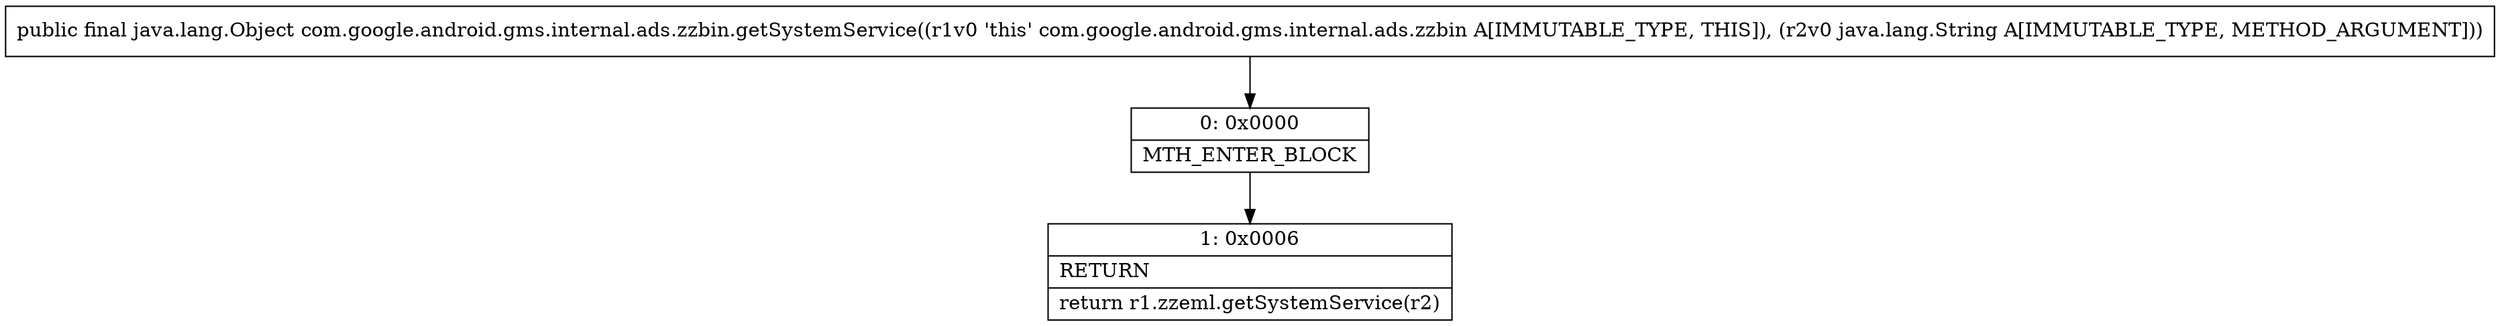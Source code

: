 digraph "CFG forcom.google.android.gms.internal.ads.zzbin.getSystemService(Ljava\/lang\/String;)Ljava\/lang\/Object;" {
Node_0 [shape=record,label="{0\:\ 0x0000|MTH_ENTER_BLOCK\l}"];
Node_1 [shape=record,label="{1\:\ 0x0006|RETURN\l|return r1.zzeml.getSystemService(r2)\l}"];
MethodNode[shape=record,label="{public final java.lang.Object com.google.android.gms.internal.ads.zzbin.getSystemService((r1v0 'this' com.google.android.gms.internal.ads.zzbin A[IMMUTABLE_TYPE, THIS]), (r2v0 java.lang.String A[IMMUTABLE_TYPE, METHOD_ARGUMENT])) }"];
MethodNode -> Node_0;
Node_0 -> Node_1;
}

